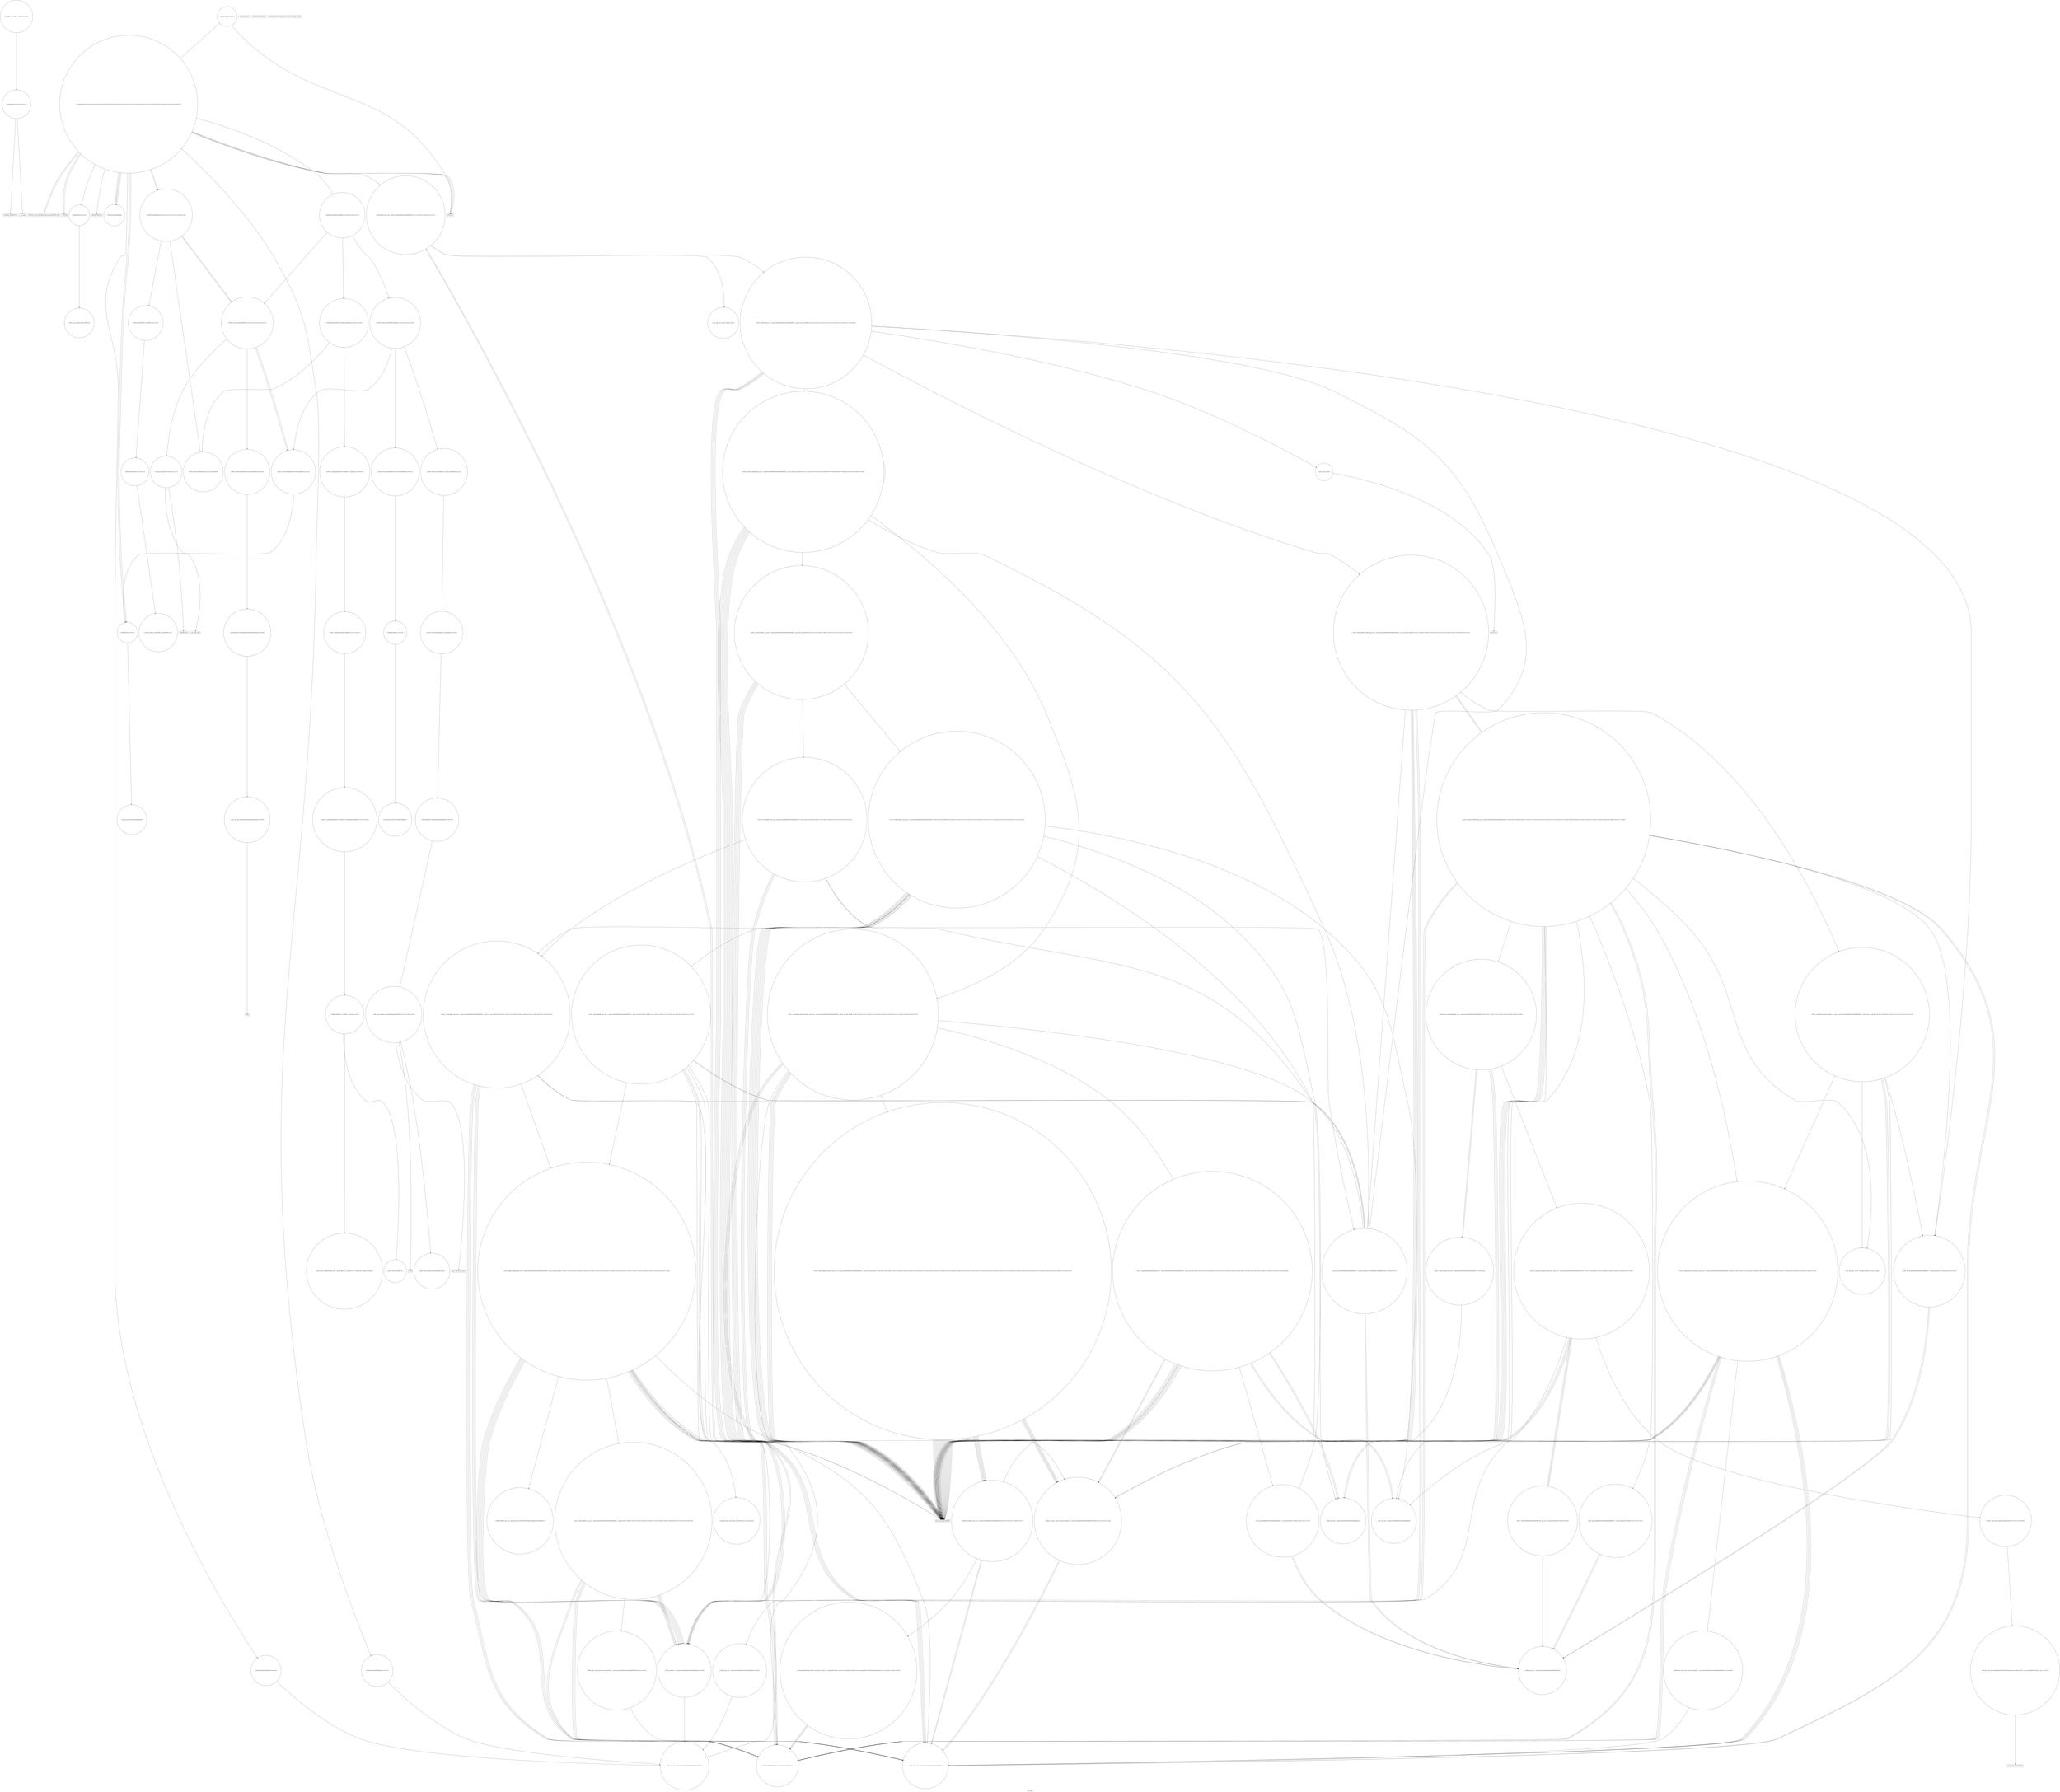 digraph "Call Graph" {
	label="Call Graph";

	Node0x5615f891d340 [shape=record,shape=circle,label="{__cxx_global_var_init|{<s0>1|<s1>2}}"];
	Node0x5615f891d340:s0 -> Node0x5615f891d3c0[color=black];
	Node0x5615f891d340:s1 -> Node0x5615f8bf8590[color=black];
	Node0x5615f8bfc130 [shape=record,shape=circle,label="{_ZSt13move_backwardIN9__gnu_cxx17__normal_iteratorIPiSt6vectorIiSaIiEEEES6_ET0_T_S8_S7_|{<s0>277|<s1>278|<s2>279|<s3>280|<s4>281|<s5>282}}"];
	Node0x5615f8bfc130:s0 -> Node0x5615f8bfafb0[color=black];
	Node0x5615f8bfc130:s1 -> Node0x5615f8bfc330[color=black];
	Node0x5615f8bfc130:s2 -> Node0x5615f8bfafb0[color=black];
	Node0x5615f8bfc130:s3 -> Node0x5615f8bfc330[color=black];
	Node0x5615f8bfc130:s4 -> Node0x5615f8bfafb0[color=black];
	Node0x5615f8bfc130:s5 -> Node0x5615f8bfc2b0[color=black];
	Node0x5615f8bf8790 [shape=record,shape=circle,label="{_ZNSt6vectorIiSaIiEEC2EmRKS0_|{<s0>25|<s1>26|<s2>27}}"];
	Node0x5615f8bf8790:s0 -> Node0x5615f8bf8f10[color=black];
	Node0x5615f8bf8790:s1 -> Node0x5615f8bf8f90[color=black];
	Node0x5615f8bf8790:s2 -> Node0x5615f8bf9010[color=black];
	Node0x5615f8bf9c90 [shape=record,shape=circle,label="{_ZNSt20__copy_move_backwardILb1ELb1ESt26random_access_iterator_tagE13__copy_move_bIiEEPT_PKS3_S6_S4_|{<s0>307}}"];
	Node0x5615f8bf9c90:s0 -> Node0x5615f8bf9d10[color=black];
	Node0x5615f8bf8b10 [shape=record,shape=Mrecord,label="{_ZStlsISt11char_traitsIcEERSt13basic_ostreamIcT_ES5_PKc}"];
	Node0x5615f8bf8e90 [shape=record,shape=circle,label="{_ZN9__gnu_cxx13new_allocatorIiED2Ev}"];
	Node0x5615f8bf9210 [shape=record,shape=circle,label="{_ZNSaIiEC2ERKS_|{<s0>54}}"];
	Node0x5615f8bf9210:s0 -> Node0x5615f8bf9290[color=black];
	Node0x5615f8bf9590 [shape=record,shape=Mrecord,label="{_Znwm}"];
	Node0x5615f8bf9910 [shape=record,shape=circle,label="{_ZSt12__niter_baseIPiET_S1_}"];
	Node0x5615f8bfacb0 [shape=record,shape=Mrecord,label="{_ZdlPv}"];
	Node0x5615f8bfb030 [shape=record,shape=circle,label="{_ZN9__gnu_cxx5__ops16__iter_less_iterEv}"];
	Node0x5615f8bfb3b0 [shape=record,shape=circle,label="{_ZSt14__partial_sortIN9__gnu_cxx17__normal_iteratorIPiSt6vectorIiSaIiEEEENS0_5__ops15_Iter_less_iterEEvT_S9_S9_T0_|{<s0>108|<s1>109|<s2>110|<s3>111|<s4>112|<s5>113|<s6>114}}"];
	Node0x5615f8bfb3b0:s0 -> Node0x5615f8bfafb0[color=black];
	Node0x5615f8bfb3b0:s1 -> Node0x5615f8bfafb0[color=black];
	Node0x5615f8bfb3b0:s2 -> Node0x5615f8bfafb0[color=black];
	Node0x5615f8bfb3b0:s3 -> Node0x5615f8bfb4b0[color=black];
	Node0x5615f8bfb3b0:s4 -> Node0x5615f8bfafb0[color=black];
	Node0x5615f8bfb3b0:s5 -> Node0x5615f8bfafb0[color=black];
	Node0x5615f8bfb3b0:s6 -> Node0x5615f8bfb530[color=black];
	Node0x5615f8bfb730 [shape=record,shape=circle,label="{_ZSt10__pop_heapIN9__gnu_cxx17__normal_iteratorIPiSt6vectorIiSaIiEEEENS0_5__ops15_Iter_less_iterEEvT_S9_S9_RT0_|{<s0>157|<s1>158|<s2>159|<s3>160|<s4>161|<s5>162|<s6>163|<s7>164|<s8>165}}"];
	Node0x5615f8bfb730:s0 -> Node0x5615f8bfb930[color=black];
	Node0x5615f8bfb730:s1 -> Node0x5615f8bfb830[color=black];
	Node0x5615f8bfb730:s2 -> Node0x5615f8bfb930[color=black];
	Node0x5615f8bfb730:s3 -> Node0x5615f8bfb830[color=black];
	Node0x5615f8bfb730:s4 -> Node0x5615f8bfb930[color=black];
	Node0x5615f8bfb730:s5 -> Node0x5615f8bfafb0[color=black];
	Node0x5615f8bfb730:s6 -> Node0x5615f8bfb230[color=black];
	Node0x5615f8bfb730:s7 -> Node0x5615f8bfb830[color=black];
	Node0x5615f8bfb730:s8 -> Node0x5615f8bfb9b0[color=black];
	Node0x5615f8bfbab0 [shape=record,shape=circle,label="{_ZN9__gnu_cxx5__ops14_Iter_less_valC2ENS0_15_Iter_less_iterE}"];
	Node0x5615f8bfbe30 [shape=record,shape=circle,label="{_ZSt9iter_swapIN9__gnu_cxx17__normal_iteratorIPiSt6vectorIiSaIiEEEES6_EvT_T0_|{<s0>245|<s1>246|<s2>247}}"];
	Node0x5615f8bfbe30:s0 -> Node0x5615f8bfb930[color=black];
	Node0x5615f8bfbe30:s1 -> Node0x5615f8bfb930[color=black];
	Node0x5615f8bfbe30:s2 -> Node0x5615f8bfbeb0[color=black];
	Node0x5615f891d3c0 [shape=record,shape=Mrecord,label="{_ZNSt8ios_base4InitC1Ev}"];
	Node0x5615f8bfc1b0 [shape=record,shape=circle,label="{_ZSt25__unguarded_linear_insertIN9__gnu_cxx17__normal_iteratorIPiSt6vectorIiSaIiEEEENS0_5__ops14_Val_less_iterEEvT_T0_|{<s0>283|<s1>284|<s2>285|<s3>286|<s4>287|<s5>288|<s6>289|<s7>290|<s8>291|<s9>292|<s10>293|<s11>294|<s12>295}}"];
	Node0x5615f8bfc1b0:s0 -> Node0x5615f8bfb930[color=black];
	Node0x5615f8bfc1b0:s1 -> Node0x5615f8bfb830[color=black];
	Node0x5615f8bfc1b0:s2 -> Node0x5615f8bfafb0[color=black];
	Node0x5615f8bfc1b0:s3 -> Node0x5615f8bfbc30[color=black];
	Node0x5615f8bfc1b0:s4 -> Node0x5615f8bfafb0[color=black];
	Node0x5615f8bfc1b0:s5 -> Node0x5615f8bf9d90[color=black];
	Node0x5615f8bfc1b0:s6 -> Node0x5615f8bfb930[color=black];
	Node0x5615f8bfc1b0:s7 -> Node0x5615f8bfb830[color=black];
	Node0x5615f8bfc1b0:s8 -> Node0x5615f8bfb930[color=black];
	Node0x5615f8bfc1b0:s9 -> Node0x5615f8bfafb0[color=black];
	Node0x5615f8bfc1b0:s10 -> Node0x5615f8bfbc30[color=black];
	Node0x5615f8bfc1b0:s11 -> Node0x5615f8bfb830[color=black];
	Node0x5615f8bfc1b0:s12 -> Node0x5615f8bfb930[color=black];
	Node0x5615f8bf8810 [shape=record,shape=Mrecord,label="{__gxx_personality_v0}"];
	Node0x5615f8bf9d10 [shape=record,shape=Mrecord,label="{llvm.memmove.p0i8.p0i8.i64}"];
	Node0x5615f8bf8b90 [shape=record,shape=Mrecord,label="{_ZNSolsEi}"];
	Node0x5615f8bf8f10 [shape=record,shape=circle,label="{_ZNSt12_Vector_baseIiSaIiEEC2EmRKS0_|{<s0>42|<s1>43|<s2>44}}"];
	Node0x5615f8bf8f10:s0 -> Node0x5615f8bf9090[color=black];
	Node0x5615f8bf8f10:s1 -> Node0x5615f8bf9110[color=black];
	Node0x5615f8bf8f10:s2 -> Node0x5615f8bf9190[color=black];
	Node0x5615f8bf9290 [shape=record,shape=circle,label="{_ZN9__gnu_cxx13new_allocatorIiEC2ERKS1_}"];
	Node0x5615f8bf9610 [shape=record,shape=circle,label="{_ZSt27__uninitialized_default_n_aIPimiET_S1_T0_RSaIT1_E|{<s0>60}}"];
	Node0x5615f8bf9610:s0 -> Node0x5615f8bf9710[color=black];
	Node0x5615f8bf9990 [shape=record,shape=circle,label="{_ZNSt12_Vector_baseIiSaIiEE13_M_deallocateEPim|{<s0>65}}"];
	Node0x5615f8bf9990:s0 -> Node0x5615f8bf9b90[color=black];
	Node0x5615f8bfad30 [shape=record,shape=circle,label="{_ZSt8_DestroyIPiiEvT_S1_RSaIT0_E|{<s0>70}}"];
	Node0x5615f8bfad30:s0 -> Node0x5615f8bfadb0[color=black];
	Node0x5615f8bfb0b0 [shape=record,shape=circle,label="{_ZN9__gnu_cxxneIPiSt6vectorIiSaIiEEEEbRKNS_17__normal_iteratorIT_T0_EESA_|{<s0>81|<s1>82}}"];
	Node0x5615f8bfb0b0:s0 -> Node0x5615f8bfb330[color=black];
	Node0x5615f8bfb0b0:s1 -> Node0x5615f8bfb330[color=black];
	Node0x5615f8bfb430 [shape=record,shape=circle,label="{_ZSt27__unguarded_partition_pivotIN9__gnu_cxx17__normal_iteratorIPiSt6vectorIiSaIiEEEENS0_5__ops15_Iter_less_iterEET_S9_S9_T0_|{<s0>115|<s1>116|<s2>117|<s3>118|<s4>119|<s5>120|<s6>121|<s7>122|<s8>123|<s9>124|<s10>125}}"];
	Node0x5615f8bfb430:s0 -> Node0x5615f8bfb230[color=black];
	Node0x5615f8bfb430:s1 -> Node0x5615f8bfb8b0[color=black];
	Node0x5615f8bfb430:s2 -> Node0x5615f8bfafb0[color=black];
	Node0x5615f8bfb430:s3 -> Node0x5615f8bfb8b0[color=black];
	Node0x5615f8bfb430:s4 -> Node0x5615f8bfafb0[color=black];
	Node0x5615f8bfb430:s5 -> Node0x5615f8bfbd30[color=black];
	Node0x5615f8bfb430:s6 -> Node0x5615f8bfbcb0[color=black];
	Node0x5615f8bfb430:s7 -> Node0x5615f8bfb8b0[color=black];
	Node0x5615f8bfb430:s8 -> Node0x5615f8bfafb0[color=black];
	Node0x5615f8bfb430:s9 -> Node0x5615f8bfafb0[color=black];
	Node0x5615f8bfb430:s10 -> Node0x5615f8bfbdb0[color=black];
	Node0x5615f8bfb7b0 [shape=record,shape=circle,label="{_ZN9__gnu_cxx17__normal_iteratorIPiSt6vectorIiSaIiEEEppEv}"];
	Node0x5615f8bfbb30 [shape=record,shape=circle,label="{_ZSt11__push_heapIN9__gnu_cxx17__normal_iteratorIPiSt6vectorIiSaIiEEEEliNS0_5__ops14_Iter_less_valEEvT_T0_SA_T1_RT2_|{<s0>185|<s1>186|<s2>187|<s3>188|<s4>189|<s5>190|<s6>191|<s7>192|<s8>193|<s9>194}}"];
	Node0x5615f8bfbb30:s0 -> Node0x5615f8bfb8b0[color=black];
	Node0x5615f8bfbb30:s1 -> Node0x5615f8bfbbb0[color=black];
	Node0x5615f8bfbb30:s2 -> Node0x5615f8bfb8b0[color=black];
	Node0x5615f8bfbb30:s3 -> Node0x5615f8bfb930[color=black];
	Node0x5615f8bfbb30:s4 -> Node0x5615f8bfb830[color=black];
	Node0x5615f8bfbb30:s5 -> Node0x5615f8bfb8b0[color=black];
	Node0x5615f8bfbb30:s6 -> Node0x5615f8bfb930[color=black];
	Node0x5615f8bfbb30:s7 -> Node0x5615f8bfb830[color=black];
	Node0x5615f8bfbb30:s8 -> Node0x5615f8bfb8b0[color=black];
	Node0x5615f8bfbb30:s9 -> Node0x5615f8bfb930[color=black];
	Node0x5615f8bfbeb0 [shape=record,shape=circle,label="{_ZSt4swapIiENSt9enable_ifIXsr6__and_ISt6__not_ISt15__is_tuple_likeIT_EESt21is_move_constructibleIS3_ESt18is_move_assignableIS3_EEE5valueEvE4typeERS3_SC_|{<s0>248|<s1>249|<s2>250}}"];
	Node0x5615f8bfbeb0:s0 -> Node0x5615f8bfb830[color=black];
	Node0x5615f8bfbeb0:s1 -> Node0x5615f8bfb830[color=black];
	Node0x5615f8bfbeb0:s2 -> Node0x5615f8bfb830[color=black];
	Node0x5615f8bf8510 [shape=record,shape=Mrecord,label="{_ZNSt8ios_base4InitD1Ev}"];
	Node0x5615f8bfc230 [shape=record,shape=circle,label="{_ZN9__gnu_cxx5__ops15__val_comp_iterENS0_15_Iter_less_iterE}"];
	Node0x5615f8bf8890 [shape=record,shape=circle,label="{_ZNSaIiED2Ev|{<s0>28}}"];
	Node0x5615f8bf8890:s0 -> Node0x5615f8bf8e90[color=black];
	Node0x5615f8bf9d90 [shape=record,shape=circle,label="{_ZNK9__gnu_cxx5__ops14_Val_less_iterclIiNS_17__normal_iteratorIPiSt6vectorIiSaIiEEEEEEbRT_T0_|{<s0>308}}"];
	Node0x5615f8bf9d90:s0 -> Node0x5615f8bfb930[color=black];
	Node0x5615f8bf8c10 [shape=record,shape=Mrecord,label="{_ZNSolsEPFRSoS_E}"];
	Node0x5615f8bf8f90 [shape=record,shape=circle,label="{_ZNSt6vectorIiSaIiEE21_M_default_initializeEm|{<s0>45|<s1>46}}"];
	Node0x5615f8bf8f90:s0 -> Node0x5615f8bf9690[color=black];
	Node0x5615f8bf8f90:s1 -> Node0x5615f8bf9610[color=black];
	Node0x5615f8bf9310 [shape=record,shape=circle,label="{_ZNSt12_Vector_baseIiSaIiEE11_M_allocateEm|{<s0>55}}"];
	Node0x5615f8bf9310:s0 -> Node0x5615f8bf9390[color=black];
	Node0x5615f8bf9690 [shape=record,shape=circle,label="{_ZNSt12_Vector_baseIiSaIiEE19_M_get_Tp_allocatorEv}"];
	Node0x5615f8bf9a10 [shape=record,shape=circle,label="{__clang_call_terminate|{<s0>66|<s1>67}}"];
	Node0x5615f8bf9a10:s0 -> Node0x5615f8bf9a90[color=black];
	Node0x5615f8bf9a10:s1 -> Node0x5615f8bf9b10[color=black];
	Node0x5615f8bfadb0 [shape=record,shape=circle,label="{_ZSt8_DestroyIPiEvT_S1_|{<s0>71}}"];
	Node0x5615f8bfadb0:s0 -> Node0x5615f8bfae30[color=black];
	Node0x5615f8bfb130 [shape=record,shape=circle,label="{_ZSt16__introsort_loopIN9__gnu_cxx17__normal_iteratorIPiSt6vectorIiSaIiEEEElNS0_5__ops15_Iter_less_iterEEvT_S9_T0_T1_|{<s0>83|<s1>84|<s2>85|<s3>86|<s4>87|<s5>88|<s6>89|<s7>90|<s8>91|<s9>92|<s10>93|<s11>94}}"];
	Node0x5615f8bfb130:s0 -> Node0x5615f8bfb230[color=black];
	Node0x5615f8bfb130:s1 -> Node0x5615f8bfafb0[color=black];
	Node0x5615f8bfb130:s2 -> Node0x5615f8bfafb0[color=black];
	Node0x5615f8bfb130:s3 -> Node0x5615f8bfafb0[color=black];
	Node0x5615f8bfb130:s4 -> Node0x5615f8bfb3b0[color=black];
	Node0x5615f8bfb130:s5 -> Node0x5615f8bfafb0[color=black];
	Node0x5615f8bfb130:s6 -> Node0x5615f8bfafb0[color=black];
	Node0x5615f8bfb130:s7 -> Node0x5615f8bfb430[color=black];
	Node0x5615f8bfb130:s8 -> Node0x5615f8bfafb0[color=black];
	Node0x5615f8bfb130:s9 -> Node0x5615f8bfafb0[color=black];
	Node0x5615f8bfb130:s10 -> Node0x5615f8bfb130[color=black];
	Node0x5615f8bfb130:s11 -> Node0x5615f8bfafb0[color=black];
	Node0x5615f8bfb4b0 [shape=record,shape=circle,label="{_ZSt13__heap_selectIN9__gnu_cxx17__normal_iteratorIPiSt6vectorIiSaIiEEEENS0_5__ops15_Iter_less_iterEEvT_S9_S9_T0_|{<s0>126|<s1>127|<s2>128|<s3>129|<s4>130|<s5>131|<s6>132|<s7>133|<s8>134|<s9>135|<s10>136|<s11>137|<s12>138}}"];
	Node0x5615f8bfb4b0:s0 -> Node0x5615f8bfafb0[color=black];
	Node0x5615f8bfb4b0:s1 -> Node0x5615f8bfafb0[color=black];
	Node0x5615f8bfb4b0:s2 -> Node0x5615f8bfb5b0[color=black];
	Node0x5615f8bfb4b0:s3 -> Node0x5615f8bfafb0[color=black];
	Node0x5615f8bfb4b0:s4 -> Node0x5615f8bfb630[color=black];
	Node0x5615f8bfb4b0:s5 -> Node0x5615f8bfafb0[color=black];
	Node0x5615f8bfb4b0:s6 -> Node0x5615f8bfafb0[color=black];
	Node0x5615f8bfb4b0:s7 -> Node0x5615f8bfb6b0[color=black];
	Node0x5615f8bfb4b0:s8 -> Node0x5615f8bfafb0[color=black];
	Node0x5615f8bfb4b0:s9 -> Node0x5615f8bfafb0[color=black];
	Node0x5615f8bfb4b0:s10 -> Node0x5615f8bfafb0[color=black];
	Node0x5615f8bfb4b0:s11 -> Node0x5615f8bfb730[color=black];
	Node0x5615f8bfb4b0:s12 -> Node0x5615f8bfb7b0[color=black];
	Node0x5615f8bfb830 [shape=record,shape=circle,label="{_ZSt4moveIRiEONSt16remove_referenceIT_E4typeEOS2_}"];
	Node0x5615f8bfbbb0 [shape=record,shape=circle,label="{_ZNK9__gnu_cxx5__ops14_Iter_less_valclINS_17__normal_iteratorIPiSt6vectorIiSaIiEEEEiEEbT_RT0_|{<s0>195}}"];
	Node0x5615f8bfbbb0:s0 -> Node0x5615f8bfb930[color=black];
	Node0x5615f8bfbf30 [shape=record,shape=Mrecord,label="{llvm.ctlz.i64}"];
	Node0x5615f8bf8590 [shape=record,shape=Mrecord,label="{__cxa_atexit}"];
	Node0x5615f8bfc2b0 [shape=record,shape=circle,label="{_ZSt23__copy_move_backward_a2ILb1EN9__gnu_cxx17__normal_iteratorIPiSt6vectorIiSaIiEEEES6_ET1_T0_S8_S7_|{<s0>296|<s1>297|<s2>298|<s3>299|<s4>300|<s5>301|<s6>302|<s7>303}}"];
	Node0x5615f8bfc2b0:s0 -> Node0x5615f8bfafb0[color=black];
	Node0x5615f8bfc2b0:s1 -> Node0x5615f8bf9c10[color=black];
	Node0x5615f8bfc2b0:s2 -> Node0x5615f8bfafb0[color=black];
	Node0x5615f8bfc2b0:s3 -> Node0x5615f8bf9c10[color=black];
	Node0x5615f8bfc2b0:s4 -> Node0x5615f8bfafb0[color=black];
	Node0x5615f8bfc2b0:s5 -> Node0x5615f8bf9c10[color=black];
	Node0x5615f8bfc2b0:s6 -> Node0x5615f8bfc3b0[color=black];
	Node0x5615f8bfc2b0:s7 -> Node0x5615f8bfaeb0[color=black];
	Node0x5615f8bf8910 [shape=record,shape=circle,label="{_ZNSt6vectorIiSaIiEEixEm}"];
	Node0x5615f8bf9e10 [shape=record,shape=circle,label="{_GLOBAL__sub_I_huuu_1_1.cpp|{<s0>309}}"];
	Node0x5615f8bf9e10:s0 -> Node0x5615f891d340[color=black];
	Node0x5615f8bf8c90 [shape=record,shape=Mrecord,label="{_ZSt4endlIcSt11char_traitsIcEERSt13basic_ostreamIT_T0_ES6_}"];
	Node0x5615f8bf9010 [shape=record,shape=circle,label="{_ZNSt12_Vector_baseIiSaIiEED2Ev|{<s0>47|<s1>48|<s2>49|<s3>50}}"];
	Node0x5615f8bf9010:s0 -> Node0x5615f8bf9990[color=black];
	Node0x5615f8bf9010:s1 -> Node0x5615f8bf9190[color=black];
	Node0x5615f8bf9010:s2 -> Node0x5615f8bf9190[color=black];
	Node0x5615f8bf9010:s3 -> Node0x5615f8bf9a10[color=black];
	Node0x5615f8bf9390 [shape=record,shape=circle,label="{_ZNSt16allocator_traitsISaIiEE8allocateERS0_m|{<s0>56}}"];
	Node0x5615f8bf9390:s0 -> Node0x5615f8bf9410[color=black];
	Node0x5615f8bf9710 [shape=record,shape=circle,label="{_ZSt25__uninitialized_default_nIPimET_S1_T0_|{<s0>61}}"];
	Node0x5615f8bf9710:s0 -> Node0x5615f8bf9790[color=black];
	Node0x5615f8bf9a90 [shape=record,shape=Mrecord,label="{__cxa_begin_catch}"];
	Node0x5615f8bfae30 [shape=record,shape=circle,label="{_ZNSt12_Destroy_auxILb1EE9__destroyIPiEEvT_S3_}"];
	Node0x5615f8bfb1b0 [shape=record,shape=circle,label="{_ZSt4__lgl|{<s0>95}}"];
	Node0x5615f8bfb1b0:s0 -> Node0x5615f8bfbf30[color=black];
	Node0x5615f8bfb530 [shape=record,shape=circle,label="{_ZSt11__sort_heapIN9__gnu_cxx17__normal_iteratorIPiSt6vectorIiSaIiEEEENS0_5__ops15_Iter_less_iterEEvT_S9_RT0_|{<s0>139|<s1>140|<s2>141|<s3>142|<s4>143|<s5>144}}"];
	Node0x5615f8bfb530:s0 -> Node0x5615f8bfb230[color=black];
	Node0x5615f8bfb530:s1 -> Node0x5615f8bfbc30[color=black];
	Node0x5615f8bfb530:s2 -> Node0x5615f8bfafb0[color=black];
	Node0x5615f8bfb530:s3 -> Node0x5615f8bfafb0[color=black];
	Node0x5615f8bfb530:s4 -> Node0x5615f8bfafb0[color=black];
	Node0x5615f8bfb530:s5 -> Node0x5615f8bfb730[color=black];
	Node0x5615f8bfb8b0 [shape=record,shape=circle,label="{_ZNK9__gnu_cxx17__normal_iteratorIPiSt6vectorIiSaIiEEEplEl|{<s0>166}}"];
	Node0x5615f8bfb8b0:s0 -> Node0x5615f8bfaeb0[color=black];
	Node0x5615f8bfbc30 [shape=record,shape=circle,label="{_ZN9__gnu_cxx17__normal_iteratorIPiSt6vectorIiSaIiEEEmmEv}"];
	Node0x5615f8bfbfb0 [shape=record,shape=circle,label="{_ZSt16__insertion_sortIN9__gnu_cxx17__normal_iteratorIPiSt6vectorIiSaIiEEEENS0_5__ops15_Iter_less_iterEEvT_S9_T0_|{<s0>251|<s1>252|<s2>253|<s3>254|<s4>255|<s5>256|<s6>257|<s7>258|<s8>259|<s9>260|<s10>261|<s11>262|<s12>263|<s13>264|<s14>265|<s15>266|<s16>267|<s17>268}}"];
	Node0x5615f8bfbfb0:s0 -> Node0x5615f8bfc0b0[color=black];
	Node0x5615f8bfbfb0:s1 -> Node0x5615f8bfb8b0[color=black];
	Node0x5615f8bfbfb0:s2 -> Node0x5615f8bfb0b0[color=black];
	Node0x5615f8bfbfb0:s3 -> Node0x5615f8bfafb0[color=black];
	Node0x5615f8bfbfb0:s4 -> Node0x5615f8bfafb0[color=black];
	Node0x5615f8bfbfb0:s5 -> Node0x5615f8bfb6b0[color=black];
	Node0x5615f8bfbfb0:s6 -> Node0x5615f8bfb930[color=black];
	Node0x5615f8bfbfb0:s7 -> Node0x5615f8bfb830[color=black];
	Node0x5615f8bfbfb0:s8 -> Node0x5615f8bfafb0[color=black];
	Node0x5615f8bfbfb0:s9 -> Node0x5615f8bfafb0[color=black];
	Node0x5615f8bfbfb0:s10 -> Node0x5615f8bfb8b0[color=black];
	Node0x5615f8bfbfb0:s11 -> Node0x5615f8bfc130[color=black];
	Node0x5615f8bfbfb0:s12 -> Node0x5615f8bfb830[color=black];
	Node0x5615f8bfbfb0:s13 -> Node0x5615f8bfb930[color=black];
	Node0x5615f8bfbfb0:s14 -> Node0x5615f8bfafb0[color=black];
	Node0x5615f8bfbfb0:s15 -> Node0x5615f8bfc230[color=black];
	Node0x5615f8bfbfb0:s16 -> Node0x5615f8bfc1b0[color=black];
	Node0x5615f8bfbfb0:s17 -> Node0x5615f8bfb7b0[color=black];
	Node0x5615f8bf8610 [shape=record,shape=circle,label="{_Z5solvei|{<s0>3|<s1>4|<s2>5|<s3>6|<s4>7|<s5>8|<s6>9|<s7>10|<s8>11|<s9>12|<s10>13|<s11>14|<s12>15|<s13>16|<s14>17|<s15>18|<s16>19|<s17>20|<s18>21|<s19>22|<s20>23}}"];
	Node0x5615f8bf8610:s0 -> Node0x5615f8bf8690[color=black];
	Node0x5615f8bf8610:s1 -> Node0x5615f8bf8690[color=black];
	Node0x5615f8bf8610:s2 -> Node0x5615f8bf8710[color=black];
	Node0x5615f8bf8610:s3 -> Node0x5615f8bf8790[color=black];
	Node0x5615f8bf8610:s4 -> Node0x5615f8bf8890[color=black];
	Node0x5615f8bf8610:s5 -> Node0x5615f8bf8910[color=black];
	Node0x5615f8bf8610:s6 -> Node0x5615f8bf8690[color=black];
	Node0x5615f8bf8610:s7 -> Node0x5615f8bf8890[color=black];
	Node0x5615f8bf8610:s8 -> Node0x5615f8bf8d10[color=black];
	Node0x5615f8bf8610:s9 -> Node0x5615f8bf8a10[color=black];
	Node0x5615f8bf8610:s10 -> Node0x5615f8bf8a90[color=black];
	Node0x5615f8bf8610:s11 -> Node0x5615f8bf8990[color=black];
	Node0x5615f8bf8610:s12 -> Node0x5615f8bf8910[color=black];
	Node0x5615f8bf8610:s13 -> Node0x5615f8bf8910[color=black];
	Node0x5615f8bf8610:s14 -> Node0x5615f8bf8910[color=black];
	Node0x5615f8bf8610:s15 -> Node0x5615f8bf8b10[color=black];
	Node0x5615f8bf8610:s16 -> Node0x5615f8bf8b90[color=black];
	Node0x5615f8bf8610:s17 -> Node0x5615f8bf8b10[color=black];
	Node0x5615f8bf8610:s18 -> Node0x5615f8bf8b90[color=black];
	Node0x5615f8bf8610:s19 -> Node0x5615f8bf8c10[color=black];
	Node0x5615f8bf8610:s20 -> Node0x5615f8bf8d10[color=black];
	Node0x5615f8bfc330 [shape=record,shape=circle,label="{_ZSt12__miter_baseIN9__gnu_cxx17__normal_iteratorIPiSt6vectorIiSaIiEEEEET_S7_|{<s0>304}}"];
	Node0x5615f8bfc330:s0 -> Node0x5615f8bfafb0[color=black];
	Node0x5615f8bf8990 [shape=record,shape=circle,label="{_ZSt4sortIN9__gnu_cxx17__normal_iteratorIPiSt6vectorIiSaIiEEEEEvT_S7_|{<s0>29|<s1>30|<s2>31|<s3>32}}"];
	Node0x5615f8bf8990:s0 -> Node0x5615f8bfafb0[color=black];
	Node0x5615f8bf8990:s1 -> Node0x5615f8bfafb0[color=black];
	Node0x5615f8bf8990:s2 -> Node0x5615f8bfb030[color=black];
	Node0x5615f8bf8990:s3 -> Node0x5615f8bfaf30[color=black];
	Node0x5615f8bf8d10 [shape=record,shape=circle,label="{_ZNSt6vectorIiSaIiEED2Ev|{<s0>35|<s1>36|<s2>37|<s3>38|<s4>39}}"];
	Node0x5615f8bf8d10:s0 -> Node0x5615f8bf9690[color=black];
	Node0x5615f8bf8d10:s1 -> Node0x5615f8bfad30[color=black];
	Node0x5615f8bf8d10:s2 -> Node0x5615f8bf9010[color=black];
	Node0x5615f8bf8d10:s3 -> Node0x5615f8bf9010[color=black];
	Node0x5615f8bf8d10:s4 -> Node0x5615f8bf9a10[color=black];
	Node0x5615f8bf9090 [shape=record,shape=circle,label="{_ZNSt12_Vector_baseIiSaIiEE12_Vector_implC2ERKS0_|{<s0>51}}"];
	Node0x5615f8bf9090:s0 -> Node0x5615f8bf9210[color=black];
	Node0x5615f8bf9410 [shape=record,shape=circle,label="{_ZN9__gnu_cxx13new_allocatorIiE8allocateEmPKv|{<s0>57|<s1>58|<s2>59}}"];
	Node0x5615f8bf9410:s0 -> Node0x5615f8bf9490[color=black];
	Node0x5615f8bf9410:s1 -> Node0x5615f8bf9510[color=black];
	Node0x5615f8bf9410:s2 -> Node0x5615f8bf9590[color=black];
	Node0x5615f8bf9790 [shape=record,shape=circle,label="{_ZNSt27__uninitialized_default_n_1ILb1EE18__uninit_default_nIPimEET_S3_T0_|{<s0>62}}"];
	Node0x5615f8bf9790:s0 -> Node0x5615f8bf9810[color=black];
	Node0x5615f8bf9b10 [shape=record,shape=Mrecord,label="{_ZSt9terminatev}"];
	Node0x5615f8bfaeb0 [shape=record,shape=circle,label="{_ZN9__gnu_cxx17__normal_iteratorIPiSt6vectorIiSaIiEEEC2ERKS1_}"];
	Node0x5615f8bfb230 [shape=record,shape=circle,label="{_ZN9__gnu_cxxmiIPiSt6vectorIiSaIiEEEENS_17__normal_iteratorIT_T0_E15difference_typeERKS8_SB_|{<s0>96|<s1>97}}"];
	Node0x5615f8bfb230:s0 -> Node0x5615f8bfb330[color=black];
	Node0x5615f8bfb230:s1 -> Node0x5615f8bfb330[color=black];
	Node0x5615f8bfb5b0 [shape=record,shape=circle,label="{_ZSt11__make_heapIN9__gnu_cxx17__normal_iteratorIPiSt6vectorIiSaIiEEEENS0_5__ops15_Iter_less_iterEEvT_S9_RT0_|{<s0>145|<s1>146|<s2>147|<s3>148|<s4>149|<s5>150|<s6>151|<s7>152}}"];
	Node0x5615f8bfb5b0:s0 -> Node0x5615f8bfb230[color=black];
	Node0x5615f8bfb5b0:s1 -> Node0x5615f8bfb230[color=black];
	Node0x5615f8bfb5b0:s2 -> Node0x5615f8bfb8b0[color=black];
	Node0x5615f8bfb5b0:s3 -> Node0x5615f8bfb930[color=black];
	Node0x5615f8bfb5b0:s4 -> Node0x5615f8bfb830[color=black];
	Node0x5615f8bfb5b0:s5 -> Node0x5615f8bfafb0[color=black];
	Node0x5615f8bfb5b0:s6 -> Node0x5615f8bfb830[color=black];
	Node0x5615f8bfb5b0:s7 -> Node0x5615f8bfb9b0[color=black];
	Node0x5615f8bfb930 [shape=record,shape=circle,label="{_ZNK9__gnu_cxx17__normal_iteratorIPiSt6vectorIiSaIiEEEdeEv}"];
	Node0x5615f8bfbcb0 [shape=record,shape=circle,label="{_ZSt22__move_median_to_firstIN9__gnu_cxx17__normal_iteratorIPiSt6vectorIiSaIiEEEENS0_5__ops15_Iter_less_iterEEvT_S9_S9_S9_T0_|{<s0>196|<s1>197|<s2>198|<s3>199|<s4>200|<s5>201|<s6>202|<s7>203|<s8>204|<s9>205|<s10>206|<s11>207|<s12>208|<s13>209|<s14>210|<s15>211|<s16>212|<s17>213|<s18>214|<s19>215|<s20>216|<s21>217|<s22>218|<s23>219|<s24>220|<s25>221|<s26>222|<s27>223|<s28>224|<s29>225|<s30>226|<s31>227|<s32>228}}"];
	Node0x5615f8bfbcb0:s0 -> Node0x5615f8bfafb0[color=black];
	Node0x5615f8bfbcb0:s1 -> Node0x5615f8bfafb0[color=black];
	Node0x5615f8bfbcb0:s2 -> Node0x5615f8bfb6b0[color=black];
	Node0x5615f8bfbcb0:s3 -> Node0x5615f8bfafb0[color=black];
	Node0x5615f8bfbcb0:s4 -> Node0x5615f8bfafb0[color=black];
	Node0x5615f8bfbcb0:s5 -> Node0x5615f8bfb6b0[color=black];
	Node0x5615f8bfbcb0:s6 -> Node0x5615f8bfafb0[color=black];
	Node0x5615f8bfbcb0:s7 -> Node0x5615f8bfafb0[color=black];
	Node0x5615f8bfbcb0:s8 -> Node0x5615f8bfbe30[color=black];
	Node0x5615f8bfbcb0:s9 -> Node0x5615f8bfafb0[color=black];
	Node0x5615f8bfbcb0:s10 -> Node0x5615f8bfafb0[color=black];
	Node0x5615f8bfbcb0:s11 -> Node0x5615f8bfb6b0[color=black];
	Node0x5615f8bfbcb0:s12 -> Node0x5615f8bfafb0[color=black];
	Node0x5615f8bfbcb0:s13 -> Node0x5615f8bfafb0[color=black];
	Node0x5615f8bfbcb0:s14 -> Node0x5615f8bfbe30[color=black];
	Node0x5615f8bfbcb0:s15 -> Node0x5615f8bfafb0[color=black];
	Node0x5615f8bfbcb0:s16 -> Node0x5615f8bfafb0[color=black];
	Node0x5615f8bfbcb0:s17 -> Node0x5615f8bfbe30[color=black];
	Node0x5615f8bfbcb0:s18 -> Node0x5615f8bfafb0[color=black];
	Node0x5615f8bfbcb0:s19 -> Node0x5615f8bfafb0[color=black];
	Node0x5615f8bfbcb0:s20 -> Node0x5615f8bfb6b0[color=black];
	Node0x5615f8bfbcb0:s21 -> Node0x5615f8bfafb0[color=black];
	Node0x5615f8bfbcb0:s22 -> Node0x5615f8bfafb0[color=black];
	Node0x5615f8bfbcb0:s23 -> Node0x5615f8bfbe30[color=black];
	Node0x5615f8bfbcb0:s24 -> Node0x5615f8bfafb0[color=black];
	Node0x5615f8bfbcb0:s25 -> Node0x5615f8bfafb0[color=black];
	Node0x5615f8bfbcb0:s26 -> Node0x5615f8bfb6b0[color=black];
	Node0x5615f8bfbcb0:s27 -> Node0x5615f8bfafb0[color=black];
	Node0x5615f8bfbcb0:s28 -> Node0x5615f8bfafb0[color=black];
	Node0x5615f8bfbcb0:s29 -> Node0x5615f8bfbe30[color=black];
	Node0x5615f8bfbcb0:s30 -> Node0x5615f8bfafb0[color=black];
	Node0x5615f8bfbcb0:s31 -> Node0x5615f8bfafb0[color=black];
	Node0x5615f8bfbcb0:s32 -> Node0x5615f8bfbe30[color=black];
	Node0x5615f8bfc030 [shape=record,shape=circle,label="{_ZSt26__unguarded_insertion_sortIN9__gnu_cxx17__normal_iteratorIPiSt6vectorIiSaIiEEEENS0_5__ops15_Iter_less_iterEEvT_S9_T0_|{<s0>269|<s1>270|<s2>271|<s3>272|<s4>273|<s5>274}}"];
	Node0x5615f8bfc030:s0 -> Node0x5615f8bfafb0[color=black];
	Node0x5615f8bfc030:s1 -> Node0x5615f8bfb0b0[color=black];
	Node0x5615f8bfc030:s2 -> Node0x5615f8bfafb0[color=black];
	Node0x5615f8bfc030:s3 -> Node0x5615f8bfc230[color=black];
	Node0x5615f8bfc030:s4 -> Node0x5615f8bfc1b0[color=black];
	Node0x5615f8bfc030:s5 -> Node0x5615f8bfb7b0[color=black];
	Node0x5615f8bf8690 [shape=record,shape=Mrecord,label="{_ZNSirsERi}"];
	Node0x5615f8bfc3b0 [shape=record,shape=circle,label="{_ZSt22__copy_move_backward_aILb1EPiS0_ET1_T0_S2_S1_|{<s0>305}}"];
	Node0x5615f8bfc3b0:s0 -> Node0x5615f8bf9c90[color=black];
	Node0x5615f8bf8a10 [shape=record,shape=circle,label="{_ZNSt6vectorIiSaIiEE5beginEv|{<s0>33}}"];
	Node0x5615f8bf8a10:s0 -> Node0x5615f8bfaeb0[color=black];
	Node0x5615f8bf8d90 [shape=record,shape=circle,label="{main|{<s0>40|<s1>41}}"];
	Node0x5615f8bf8d90:s0 -> Node0x5615f8bf8690[color=black];
	Node0x5615f8bf8d90:s1 -> Node0x5615f8bf8610[color=black];
	Node0x5615f8bf9110 [shape=record,shape=circle,label="{_ZNSt12_Vector_baseIiSaIiEE17_M_create_storageEm|{<s0>52}}"];
	Node0x5615f8bf9110:s0 -> Node0x5615f8bf9310[color=black];
	Node0x5615f8bf9490 [shape=record,shape=circle,label="{_ZNK9__gnu_cxx13new_allocatorIiE8max_sizeEv}"];
	Node0x5615f8bf9810 [shape=record,shape=circle,label="{_ZSt6fill_nIPimiET_S1_T0_RKT1_|{<s0>63|<s1>64}}"];
	Node0x5615f8bf9810:s0 -> Node0x5615f8bf9910[color=black];
	Node0x5615f8bf9810:s1 -> Node0x5615f8bf9890[color=black];
	Node0x5615f8bf9b90 [shape=record,shape=circle,label="{_ZNSt16allocator_traitsISaIiEE10deallocateERS0_Pim|{<s0>68}}"];
	Node0x5615f8bf9b90:s0 -> Node0x5615f8bfac30[color=black];
	Node0x5615f8bfaf30 [shape=record,shape=circle,label="{_ZSt6__sortIN9__gnu_cxx17__normal_iteratorIPiSt6vectorIiSaIiEEEENS0_5__ops15_Iter_less_iterEEvT_S9_T0_|{<s0>72|<s1>73|<s2>74|<s3>75|<s4>76|<s5>77|<s6>78|<s7>79|<s8>80}}"];
	Node0x5615f8bfaf30:s0 -> Node0x5615f8bfb0b0[color=black];
	Node0x5615f8bfaf30:s1 -> Node0x5615f8bfafb0[color=black];
	Node0x5615f8bfaf30:s2 -> Node0x5615f8bfafb0[color=black];
	Node0x5615f8bfaf30:s3 -> Node0x5615f8bfb230[color=black];
	Node0x5615f8bfaf30:s4 -> Node0x5615f8bfb1b0[color=black];
	Node0x5615f8bfaf30:s5 -> Node0x5615f8bfb130[color=black];
	Node0x5615f8bfaf30:s6 -> Node0x5615f8bfafb0[color=black];
	Node0x5615f8bfaf30:s7 -> Node0x5615f8bfafb0[color=black];
	Node0x5615f8bfaf30:s8 -> Node0x5615f8bfb2b0[color=black];
	Node0x5615f8bfb2b0 [shape=record,shape=circle,label="{_ZSt22__final_insertion_sortIN9__gnu_cxx17__normal_iteratorIPiSt6vectorIiSaIiEEEENS0_5__ops15_Iter_less_iterEEvT_S9_T0_|{<s0>98|<s1>99|<s2>100|<s3>101|<s4>102|<s5>103|<s6>104|<s7>105|<s8>106|<s9>107}}"];
	Node0x5615f8bfb2b0:s0 -> Node0x5615f8bfb230[color=black];
	Node0x5615f8bfb2b0:s1 -> Node0x5615f8bfafb0[color=black];
	Node0x5615f8bfb2b0:s2 -> Node0x5615f8bfb8b0[color=black];
	Node0x5615f8bfb2b0:s3 -> Node0x5615f8bfbfb0[color=black];
	Node0x5615f8bfb2b0:s4 -> Node0x5615f8bfb8b0[color=black];
	Node0x5615f8bfb2b0:s5 -> Node0x5615f8bfafb0[color=black];
	Node0x5615f8bfb2b0:s6 -> Node0x5615f8bfc030[color=black];
	Node0x5615f8bfb2b0:s7 -> Node0x5615f8bfafb0[color=black];
	Node0x5615f8bfb2b0:s8 -> Node0x5615f8bfafb0[color=black];
	Node0x5615f8bfb2b0:s9 -> Node0x5615f8bfbfb0[color=black];
	Node0x5615f8bfb630 [shape=record,shape=circle,label="{_ZN9__gnu_cxxltIPiSt6vectorIiSaIiEEEEbRKNS_17__normal_iteratorIT_T0_EESA_|{<s0>153|<s1>154}}"];
	Node0x5615f8bfb630:s0 -> Node0x5615f8bfb330[color=black];
	Node0x5615f8bfb630:s1 -> Node0x5615f8bfb330[color=black];
	Node0x5615f8bfb9b0 [shape=record,shape=circle,label="{_ZSt13__adjust_heapIN9__gnu_cxx17__normal_iteratorIPiSt6vectorIiSaIiEEEEliNS0_5__ops15_Iter_less_iterEEvT_T0_SA_T1_T2_|{<s0>167|<s1>168|<s2>169|<s3>170|<s4>171|<s5>172|<s6>173|<s7>174|<s8>175|<s9>176|<s10>177|<s11>178|<s12>179|<s13>180|<s14>181|<s15>182|<s16>183|<s17>184}}"];
	Node0x5615f8bfb9b0:s0 -> Node0x5615f8bfb8b0[color=black];
	Node0x5615f8bfb9b0:s1 -> Node0x5615f8bfb8b0[color=black];
	Node0x5615f8bfb9b0:s2 -> Node0x5615f8bfb6b0[color=black];
	Node0x5615f8bfb9b0:s3 -> Node0x5615f8bfb8b0[color=black];
	Node0x5615f8bfb9b0:s4 -> Node0x5615f8bfb930[color=black];
	Node0x5615f8bfb9b0:s5 -> Node0x5615f8bfb830[color=black];
	Node0x5615f8bfb9b0:s6 -> Node0x5615f8bfb8b0[color=black];
	Node0x5615f8bfb9b0:s7 -> Node0x5615f8bfb930[color=black];
	Node0x5615f8bfb9b0:s8 -> Node0x5615f8bfb8b0[color=black];
	Node0x5615f8bfb9b0:s9 -> Node0x5615f8bfb930[color=black];
	Node0x5615f8bfb9b0:s10 -> Node0x5615f8bfb830[color=black];
	Node0x5615f8bfb9b0:s11 -> Node0x5615f8bfb8b0[color=black];
	Node0x5615f8bfb9b0:s12 -> Node0x5615f8bfb930[color=black];
	Node0x5615f8bfb9b0:s13 -> Node0x5615f8bfba30[color=black];
	Node0x5615f8bfb9b0:s14 -> Node0x5615f8bfbab0[color=black];
	Node0x5615f8bfb9b0:s15 -> Node0x5615f8bfafb0[color=black];
	Node0x5615f8bfb9b0:s16 -> Node0x5615f8bfb830[color=black];
	Node0x5615f8bfb9b0:s17 -> Node0x5615f8bfbb30[color=black];
	Node0x5615f8bfbd30 [shape=record,shape=circle,label="{_ZNK9__gnu_cxx17__normal_iteratorIPiSt6vectorIiSaIiEEEmiEl|{<s0>229}}"];
	Node0x5615f8bfbd30:s0 -> Node0x5615f8bfaeb0[color=black];
	Node0x5615f8bfc0b0 [shape=record,shape=circle,label="{_ZN9__gnu_cxxeqIPiSt6vectorIiSaIiEEEEbRKNS_17__normal_iteratorIT_T0_EESA_|{<s0>275|<s1>276}}"];
	Node0x5615f8bfc0b0:s0 -> Node0x5615f8bfb330[color=black];
	Node0x5615f8bfc0b0:s1 -> Node0x5615f8bfb330[color=black];
	Node0x5615f8bf8710 [shape=record,shape=circle,label="{_ZNSaIiEC2Ev|{<s0>24}}"];
	Node0x5615f8bf8710:s0 -> Node0x5615f8bf8e10[color=black];
	Node0x5615f8bf9c10 [shape=record,shape=circle,label="{_ZSt12__niter_baseIPiSt6vectorIiSaIiEEET_N9__gnu_cxx17__normal_iteratorIS4_T0_EE|{<s0>306}}"];
	Node0x5615f8bf9c10:s0 -> Node0x5615f8bfb330[color=black];
	Node0x5615f8bf8a90 [shape=record,shape=circle,label="{_ZNSt6vectorIiSaIiEE3endEv|{<s0>34}}"];
	Node0x5615f8bf8a90:s0 -> Node0x5615f8bfaeb0[color=black];
	Node0x5615f8bf8e10 [shape=record,shape=circle,label="{_ZN9__gnu_cxx13new_allocatorIiEC2Ev}"];
	Node0x5615f8bf9190 [shape=record,shape=circle,label="{_ZNSt12_Vector_baseIiSaIiEE12_Vector_implD2Ev|{<s0>53}}"];
	Node0x5615f8bf9190:s0 -> Node0x5615f8bf8890[color=black];
	Node0x5615f8bf9510 [shape=record,shape=Mrecord,label="{_ZSt17__throw_bad_allocv}"];
	Node0x5615f8bf9890 [shape=record,shape=circle,label="{_ZSt10__fill_n_aIPimiEN9__gnu_cxx11__enable_ifIXsr11__is_scalarIT1_EE7__valueET_E6__typeES4_T0_RKS3_}"];
	Node0x5615f8bfac30 [shape=record,shape=circle,label="{_ZN9__gnu_cxx13new_allocatorIiE10deallocateEPim|{<s0>69}}"];
	Node0x5615f8bfac30:s0 -> Node0x5615f8bfacb0[color=black];
	Node0x5615f8bfafb0 [shape=record,shape=Mrecord,label="{llvm.memcpy.p0i8.p0i8.i64}"];
	Node0x5615f8bfb330 [shape=record,shape=circle,label="{_ZNK9__gnu_cxx17__normal_iteratorIPiSt6vectorIiSaIiEEE4baseEv}"];
	Node0x5615f8bfb6b0 [shape=record,shape=circle,label="{_ZNK9__gnu_cxx5__ops15_Iter_less_iterclINS_17__normal_iteratorIPiSt6vectorIiSaIiEEEES8_EEbT_T0_|{<s0>155|<s1>156}}"];
	Node0x5615f8bfb6b0:s0 -> Node0x5615f8bfb930[color=black];
	Node0x5615f8bfb6b0:s1 -> Node0x5615f8bfb930[color=black];
	Node0x5615f8bfba30 [shape=record,shape=circle,label="{_ZSt4moveIRN9__gnu_cxx5__ops15_Iter_less_iterEEONSt16remove_referenceIT_E4typeEOS5_}"];
	Node0x5615f8bfbdb0 [shape=record,shape=circle,label="{_ZSt21__unguarded_partitionIN9__gnu_cxx17__normal_iteratorIPiSt6vectorIiSaIiEEEENS0_5__ops15_Iter_less_iterEET_S9_S9_S9_T0_|{<s0>230|<s1>231|<s2>232|<s3>233|<s4>234|<s5>235|<s6>236|<s7>237|<s8>238|<s9>239|<s10>240|<s11>241|<s12>242|<s13>243|<s14>244}}"];
	Node0x5615f8bfbdb0:s0 -> Node0x5615f8bfafb0[color=black];
	Node0x5615f8bfbdb0:s1 -> Node0x5615f8bfafb0[color=black];
	Node0x5615f8bfbdb0:s2 -> Node0x5615f8bfb6b0[color=black];
	Node0x5615f8bfbdb0:s3 -> Node0x5615f8bfb7b0[color=black];
	Node0x5615f8bfbdb0:s4 -> Node0x5615f8bfbc30[color=black];
	Node0x5615f8bfbdb0:s5 -> Node0x5615f8bfafb0[color=black];
	Node0x5615f8bfbdb0:s6 -> Node0x5615f8bfafb0[color=black];
	Node0x5615f8bfbdb0:s7 -> Node0x5615f8bfb6b0[color=black];
	Node0x5615f8bfbdb0:s8 -> Node0x5615f8bfbc30[color=black];
	Node0x5615f8bfbdb0:s9 -> Node0x5615f8bfb630[color=black];
	Node0x5615f8bfbdb0:s10 -> Node0x5615f8bfafb0[color=black];
	Node0x5615f8bfbdb0:s11 -> Node0x5615f8bfafb0[color=black];
	Node0x5615f8bfbdb0:s12 -> Node0x5615f8bfafb0[color=black];
	Node0x5615f8bfbdb0:s13 -> Node0x5615f8bfbe30[color=black];
	Node0x5615f8bfbdb0:s14 -> Node0x5615f8bfb7b0[color=black];
}
